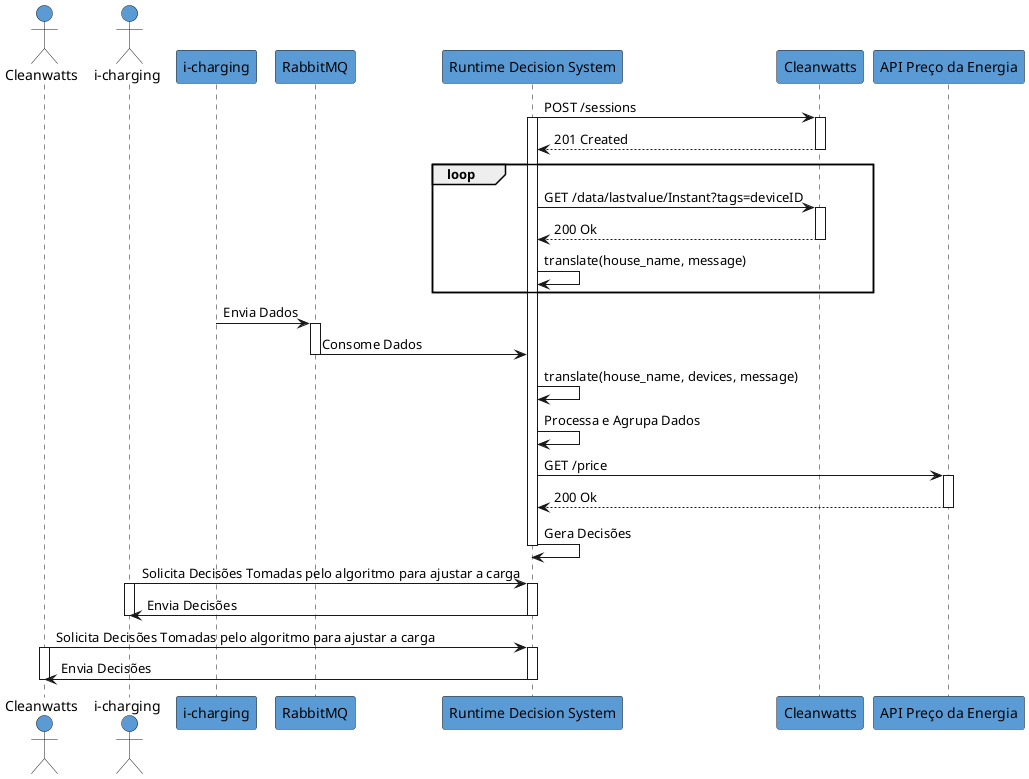 @startuml LVL1
!define COLOR #5B9BD5

actor "Cleanwatts" as CWCliente COLOR
actor "i-charging" as ICCliente COLOR
participant "i-charging" as ICharging COLOR
participant "RabbitMQ" as Rabbit COLOR
participant "Runtime Decision System" as Sistema COLOR
participant "Cleanwatts" as Cleanwatts COLOR
participant "API Preço da Energia" as APIPreco COLOR

Sistema -> Cleanwatts : POST /sessions
activate Sistema
activate Cleanwatts
Cleanwatts --> Sistema : 201 Created
deactivate Cleanwatts
loop
    Sistema -> Cleanwatts : GET /data/lastvalue/Instant?tags=deviceID
    activate Cleanwatts
    Cleanwatts --> Sistema : 200 Ok
    deactivate Cleanwatts
    Sistema -> Sistema : translate(house_name, message)
end

ICharging -> Rabbit : Envia Dados
activate Rabbit
Rabbit -> Sistema : Consome Dados
deactivate Rabbit

Sistema -> Sistema : translate(house_name, devices, message)
Sistema -> Sistema : Processa e Agrupa Dados
Sistema -> APIPreco : GET /price
activate APIPreco
APIPreco --> Sistema : 200 Ok
deactivate APIPreco
Sistema -> Sistema : Gera Decisões
deactivate Sistema

ICCliente -> Sistema : Solicita Decisões Tomadas pelo algoritmo para ajustar a carga

activate ICCliente
activate Sistema
Sistema -> ICCliente : Envia Decisões
deactivate Sistema
deactivate ICCliente

CWCliente -> Sistema : Solicita Decisões Tomadas pelo algoritmo para ajustar a carga
activate CWCliente
activate Sistema
Sistema -> CWCliente : Envia Decisões
deactivate Sistema
deactivate CWCliente

@enduml
